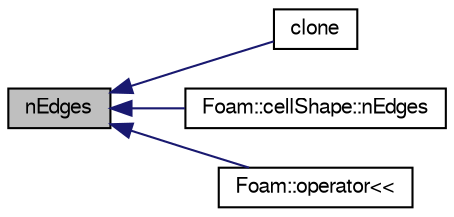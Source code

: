 digraph "nEdges"
{
  bgcolor="transparent";
  edge [fontname="FreeSans",fontsize="10",labelfontname="FreeSans",labelfontsize="10"];
  node [fontname="FreeSans",fontsize="10",shape=record];
  rankdir="LR";
  Node944 [label="nEdges",height=0.2,width=0.4,color="black", fillcolor="grey75", style="filled", fontcolor="black"];
  Node944 -> Node945 [dir="back",color="midnightblue",fontsize="10",style="solid",fontname="FreeSans"];
  Node945 [label="clone",height=0.2,width=0.4,color="black",URL="$a27198.html#a965f7dda1b12ecbb8985f8019b255ba8",tooltip="Return clone. "];
  Node944 -> Node946 [dir="back",color="midnightblue",fontsize="10",style="solid",fontname="FreeSans"];
  Node946 [label="Foam::cellShape::nEdges",height=0.2,width=0.4,color="black",URL="$a27206.html#af2bd88591182c2808832eb8d8d4b3de9",tooltip="Number of edges. "];
  Node944 -> Node947 [dir="back",color="midnightblue",fontsize="10",style="solid",fontname="FreeSans"];
  Node947 [label="Foam::operator\<\<",height=0.2,width=0.4,color="black",URL="$a21124.html#ae3bafd7673513a8b127636ffdcb48863"];
}
